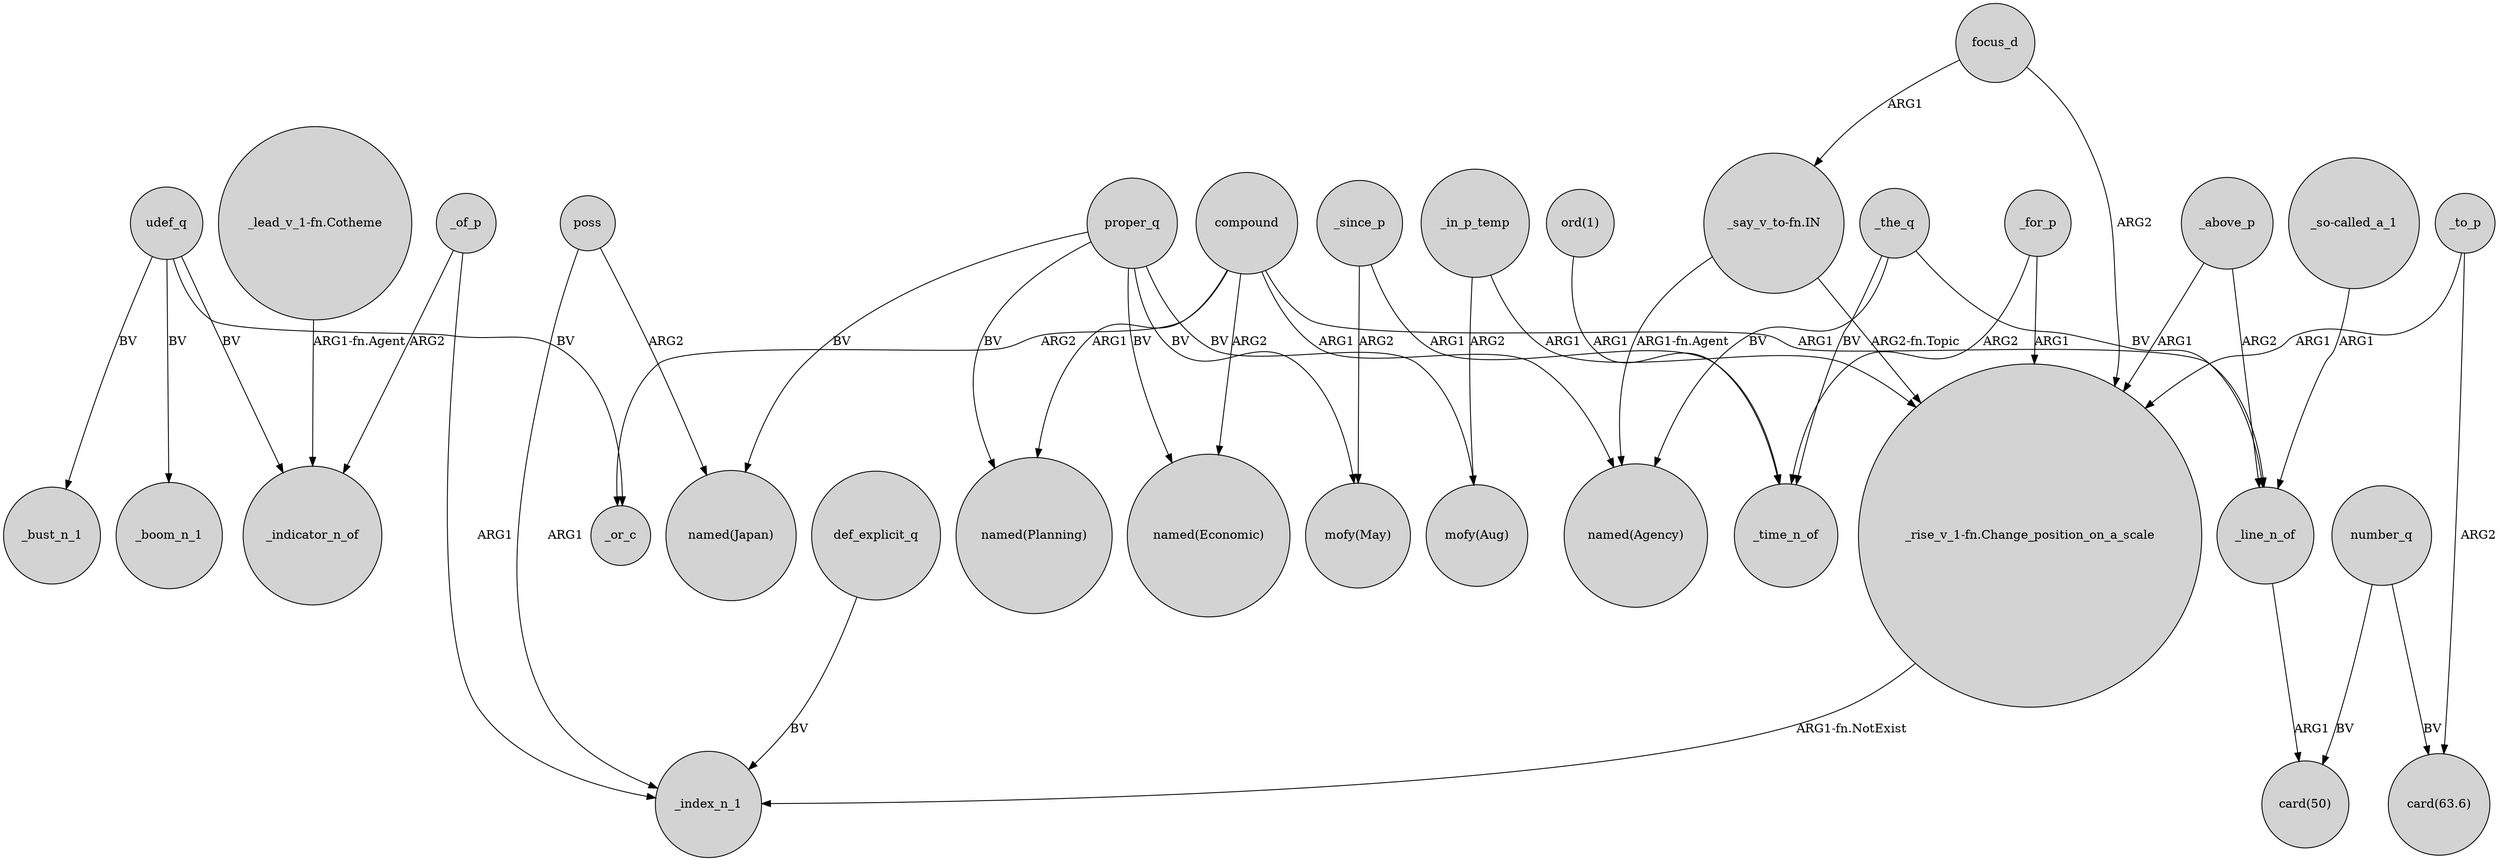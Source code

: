 digraph {
	node [shape=circle style=filled]
	compound -> _or_c [label=ARG2]
	_since_p -> _time_n_of [label=ARG1]
	number_q -> "card(50)" [label=BV]
	"_so-called_a_1" -> _line_n_of [label=ARG1]
	udef_q -> _bust_n_1 [label=BV]
	proper_q -> "named(Economic)" [label=BV]
	_of_p -> _indicator_n_of [label=ARG2]
	_since_p -> "mofy(May)" [label=ARG2]
	_the_q -> _line_n_of [label=BV]
	def_explicit_q -> _index_n_1 [label=BV]
	number_q -> "card(63.6)" [label=BV]
	udef_q -> _indicator_n_of [label=BV]
	_line_n_of -> "card(50)" [label=ARG1]
	_of_p -> _index_n_1 [label=ARG1]
	proper_q -> "mofy(May)" [label=BV]
	_to_p -> "card(63.6)" [label=ARG2]
	_the_q -> "named(Agency)" [label=BV]
	udef_q -> _or_c [label=BV]
	_for_p -> _time_n_of [label=ARG2]
	proper_q -> "named(Japan)" [label=BV]
	poss -> "named(Japan)" [label=ARG2]
	_above_p -> "_rise_v_1-fn.Change_position_on_a_scale" [label=ARG1]
	compound -> _line_n_of [label=ARG1]
	_the_q -> _time_n_of [label=BV]
	_in_p_temp -> "mofy(Aug)" [label=ARG2]
	"_rise_v_1-fn.Change_position_on_a_scale" -> _index_n_1 [label="ARG1-fn.NotExist"]
	proper_q -> "mofy(Aug)" [label=BV]
	compound -> "named(Agency)" [label=ARG1]
	udef_q -> _boom_n_1 [label=BV]
	proper_q -> "named(Planning)" [label=BV]
	"_say_v_to-fn.IN" -> "named(Agency)" [label="ARG1-fn.Agent"]
	compound -> "named(Planning)" [label=ARG1]
	"_say_v_to-fn.IN" -> "_rise_v_1-fn.Change_position_on_a_scale" [label="ARG2-fn.Topic"]
	compound -> "named(Economic)" [label=ARG2]
	"_lead_v_1-fn.Cotheme" -> _indicator_n_of [label="ARG1-fn.Agent"]
	_for_p -> "_rise_v_1-fn.Change_position_on_a_scale" [label=ARG1]
	_to_p -> "_rise_v_1-fn.Change_position_on_a_scale" [label=ARG1]
	_in_p_temp -> "_rise_v_1-fn.Change_position_on_a_scale" [label=ARG1]
	"ord(1)" -> _time_n_of [label=ARG1]
	focus_d -> "_rise_v_1-fn.Change_position_on_a_scale" [label=ARG2]
	focus_d -> "_say_v_to-fn.IN" [label=ARG1]
	poss -> _index_n_1 [label=ARG1]
	_above_p -> _line_n_of [label=ARG2]
}
